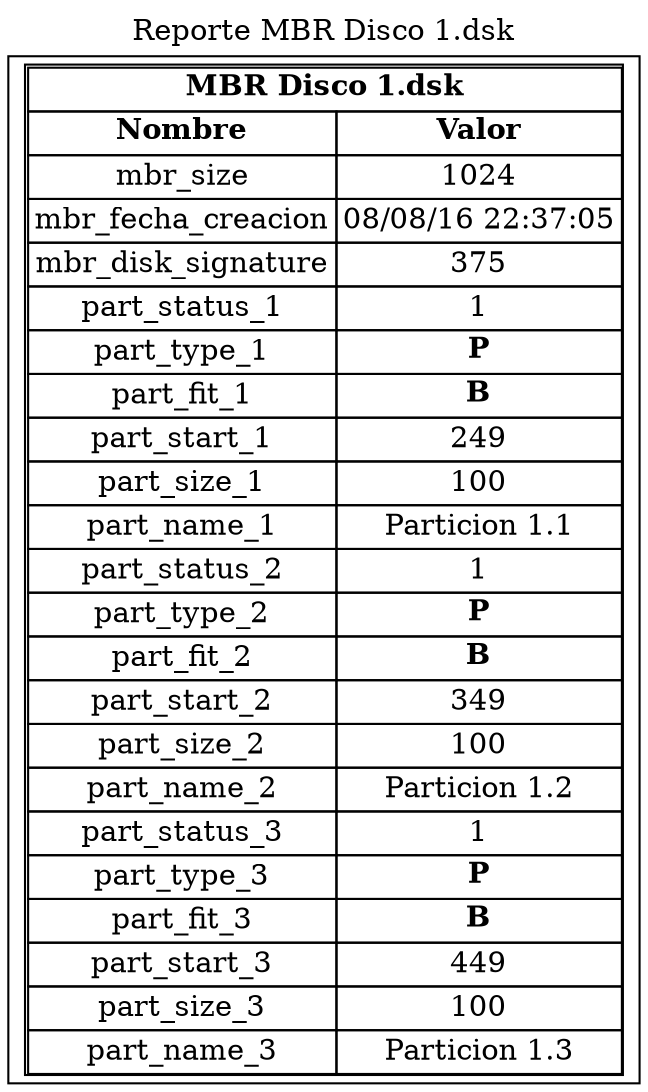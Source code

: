 digraph g{
node[shape = box];
label = "Reporte MBR Disco 1.dsk";
labelloc = "t";
"Record" [label = <<table border = "1" cellspacing = "0">
<tr><td colspan = "2"><b>MBR Disco 1.dsk</b></td></tr>
<tr><td><b>Nombre</b></td><td><b>Valor</b></td></tr>
<tr><td>mbr_size</td><td>1024</td></tr>
<tr><td>mbr_fecha_creacion</td><td>08/08/16 22:37:05</td></tr>
<tr><td>mbr_disk_signature</td><td>375</td></tr>
<tr><td>part_status_1</td><td>1</td></tr>
<tr><td>part_type_1</td><td><b>P</b></td></tr>
<tr><td>part_fit_1</td><td><b>B</b></td></tr>
<tr><td>part_start_1</td><td>249</td></tr>
<tr><td>part_size_1</td><td>100</td></tr>
<tr><td>part_name_1</td><td>Particion 1.1</td></tr>
<tr><td>part_status_2</td><td>1</td></tr>
<tr><td>part_type_2</td><td><b>P</b></td></tr>
<tr><td>part_fit_2</td><td><b>B</b></td></tr>
<tr><td>part_start_2</td><td>349</td></tr>
<tr><td>part_size_2</td><td>100</td></tr>
<tr><td>part_name_2</td><td>Particion 1.2</td></tr>
<tr><td>part_status_3</td><td>1</td></tr>
<tr><td>part_type_3</td><td><b>P</b></td></tr>
<tr><td>part_fit_3</td><td><b>B</b></td></tr>
<tr><td>part_start_3</td><td>449</td></tr>
<tr><td>part_size_3</td><td>100</td></tr>
<tr><td>part_name_3</td><td>Particion 1.3</td></tr>
</table>>];
}
